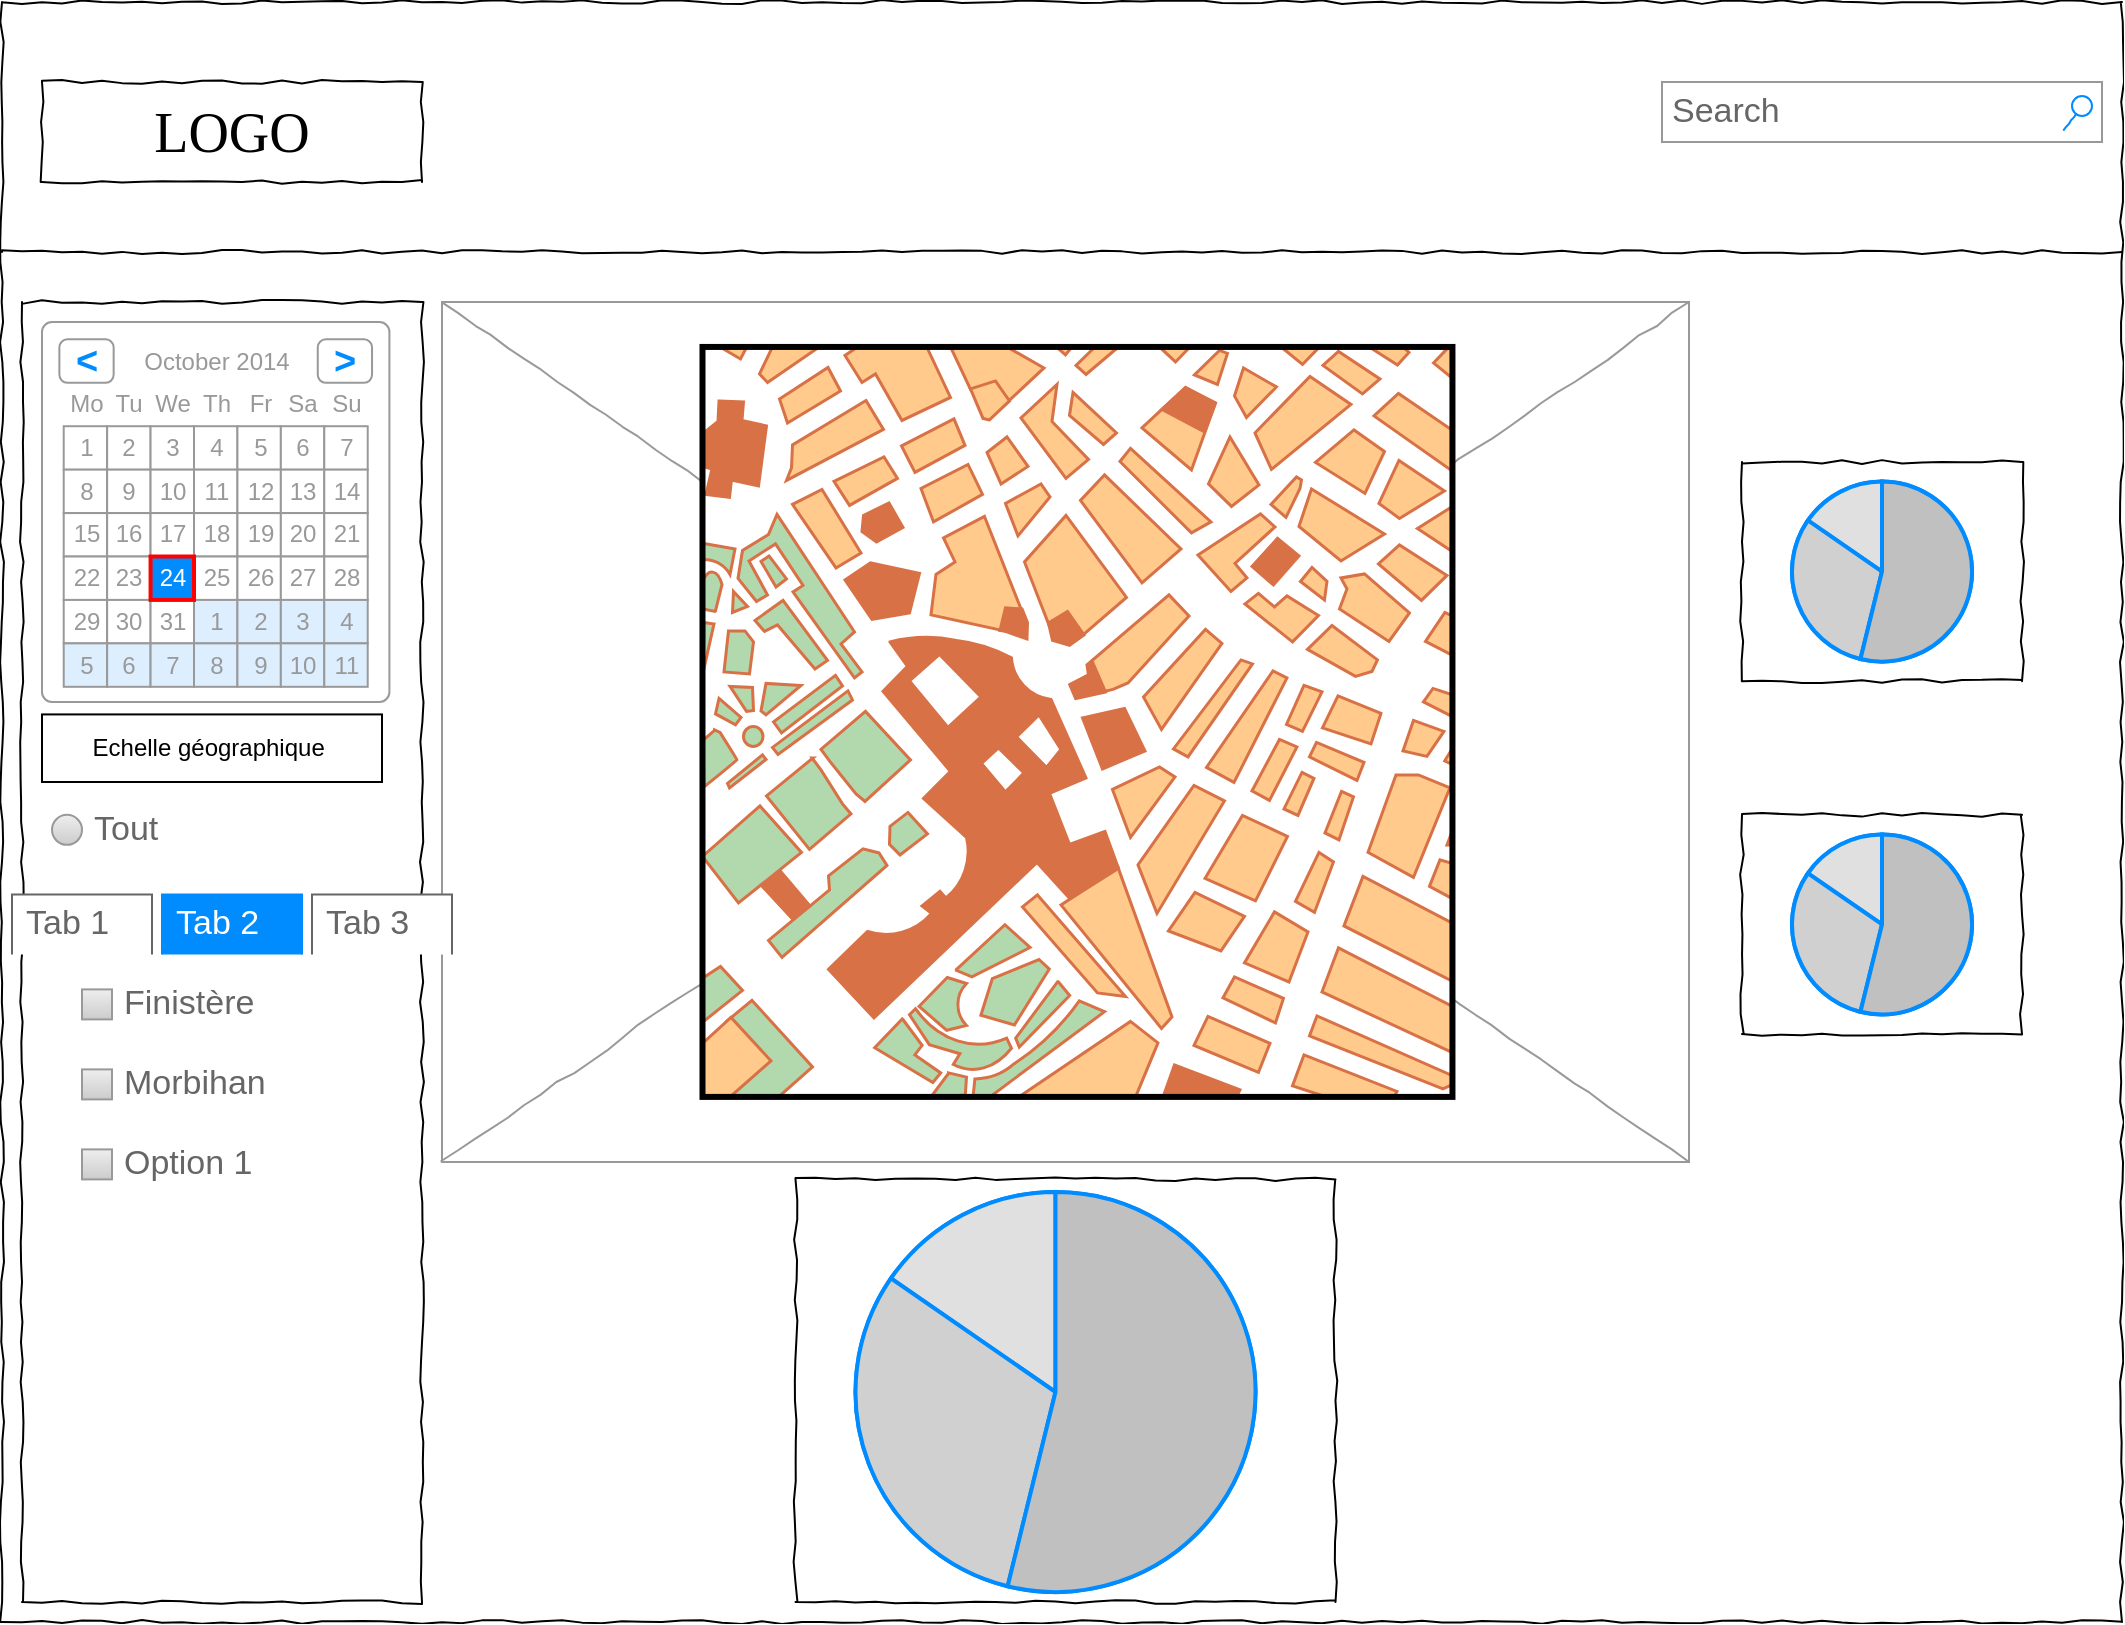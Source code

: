 <mxfile version="17.1.3" type="github">
  <diagram name="Page-1" id="03018318-947c-dd8e-b7a3-06fadd420f32">
    <mxGraphModel dx="1422" dy="754" grid="1" gridSize="10" guides="1" tooltips="1" connect="1" arrows="1" fold="1" page="1" pageScale="1" pageWidth="1100" pageHeight="850" background="none" math="0" shadow="0">
      <root>
        <mxCell id="0" />
        <mxCell id="1" parent="0" />
        <mxCell id="677b7b8949515195-1" value="" style="whiteSpace=wrap;html=1;rounded=0;shadow=0;labelBackgroundColor=none;strokeColor=#000000;strokeWidth=1;fillColor=none;fontFamily=Verdana;fontSize=12;fontColor=#000000;align=center;comic=1;" parent="1" vertex="1">
          <mxGeometry x="20" y="20" width="1060" height="810" as="geometry" />
        </mxCell>
        <mxCell id="677b7b8949515195-2" value="LOGO" style="whiteSpace=wrap;html=1;rounded=0;shadow=0;labelBackgroundColor=none;strokeWidth=1;fontFamily=Verdana;fontSize=28;align=center;comic=1;" parent="1" vertex="1">
          <mxGeometry x="40" y="60" width="190" height="50" as="geometry" />
        </mxCell>
        <mxCell id="677b7b8949515195-3" value="Search" style="strokeWidth=1;shadow=0;dashed=0;align=center;html=1;shape=mxgraph.mockup.forms.searchBox;strokeColor=#999999;mainText=;strokeColor2=#008cff;fontColor=#666666;fontSize=17;align=left;spacingLeft=3;rounded=0;labelBackgroundColor=none;comic=1;" parent="1" vertex="1">
          <mxGeometry x="850" y="60" width="220" height="30" as="geometry" />
        </mxCell>
        <mxCell id="677b7b8949515195-8" value="" style="whiteSpace=wrap;html=1;rounded=0;shadow=0;labelBackgroundColor=none;strokeWidth=1;fillColor=none;fontFamily=Verdana;fontSize=12;align=center;comic=1;" parent="1" vertex="1">
          <mxGeometry x="30" y="170" width="200" height="650" as="geometry" />
        </mxCell>
        <mxCell id="677b7b8949515195-9" value="" style="line;strokeWidth=1;html=1;rounded=0;shadow=0;labelBackgroundColor=none;fillColor=none;fontFamily=Verdana;fontSize=14;fontColor=#000000;align=center;comic=1;" parent="1" vertex="1">
          <mxGeometry x="20" y="140" width="1060" height="10" as="geometry" />
        </mxCell>
        <mxCell id="677b7b8949515195-16" value="" style="verticalLabelPosition=bottom;shadow=0;dashed=0;align=center;html=1;verticalAlign=top;strokeWidth=1;shape=mxgraph.mockup.graphics.simpleIcon;strokeColor=#999999;rounded=0;labelBackgroundColor=none;fontFamily=Verdana;fontSize=14;fontColor=#000000;comic=1;" parent="1" vertex="1">
          <mxGeometry x="240" y="170" width="623.5" height="430" as="geometry" />
        </mxCell>
        <mxCell id="677b7b8949515195-26" value="" style="whiteSpace=wrap;html=1;rounded=0;shadow=0;labelBackgroundColor=none;strokeWidth=1;fillColor=none;fontFamily=Verdana;fontSize=12;align=center;comic=1;" parent="1" vertex="1">
          <mxGeometry x="416.75" y="608.7" width="270" height="211.3" as="geometry" />
        </mxCell>
        <mxCell id="qPYGIEaCDXuY3vX0Uv8o-1" value="" style="whiteSpace=wrap;html=1;rounded=0;shadow=0;labelBackgroundColor=none;strokeWidth=1;fillColor=none;fontFamily=Verdana;fontSize=12;align=center;comic=1;" vertex="1" parent="1">
          <mxGeometry x="890" y="250.0" width="140" height="109.57" as="geometry" />
        </mxCell>
        <mxCell id="qPYGIEaCDXuY3vX0Uv8o-3" value="" style="whiteSpace=wrap;html=1;rounded=0;shadow=0;labelBackgroundColor=none;strokeWidth=1;fillColor=none;fontFamily=Verdana;fontSize=12;align=center;comic=1;" vertex="1" parent="1">
          <mxGeometry x="890" y="426.43" width="140" height="109.57" as="geometry" />
        </mxCell>
        <mxCell id="qPYGIEaCDXuY3vX0Uv8o-5" value="" style="strokeWidth=1;shadow=0;dashed=0;align=center;html=1;shape=mxgraph.mockup.forms.rrect;rSize=5;strokeColor=#999999;fillColor=#ffffff;" vertex="1" parent="1">
          <mxGeometry x="40" y="180" width="173.71" height="190" as="geometry" />
        </mxCell>
        <mxCell id="qPYGIEaCDXuY3vX0Uv8o-6" value="October 2014" style="strokeWidth=1;shadow=0;dashed=0;align=center;html=1;shape=mxgraph.mockup.forms.anchor;fontColor=#999999;" vertex="1" parent="qPYGIEaCDXuY3vX0Uv8o-5">
          <mxGeometry x="32.571" y="8.686" width="108.569" height="21.714" as="geometry" />
        </mxCell>
        <mxCell id="qPYGIEaCDXuY3vX0Uv8o-7" value="&lt;" style="strokeWidth=1;shadow=0;dashed=0;align=center;html=1;shape=mxgraph.mockup.forms.rrect;rSize=4;strokeColor=#999999;fontColor=#008cff;fontSize=19;fontStyle=1;" vertex="1" parent="qPYGIEaCDXuY3vX0Uv8o-5">
          <mxGeometry x="8.686" y="8.686" width="27.142" height="21.714" as="geometry" />
        </mxCell>
        <mxCell id="qPYGIEaCDXuY3vX0Uv8o-8" value="&gt;" style="strokeWidth=1;shadow=0;dashed=0;align=center;html=1;shape=mxgraph.mockup.forms.rrect;rSize=4;strokeColor=#999999;fontColor=#008cff;fontSize=19;fontStyle=1;" vertex="1" parent="qPYGIEaCDXuY3vX0Uv8o-5">
          <mxGeometry x="137.882" y="8.686" width="27.142" height="21.714" as="geometry" />
        </mxCell>
        <mxCell id="qPYGIEaCDXuY3vX0Uv8o-9" value="Mo" style="strokeWidth=1;shadow=0;dashed=0;align=center;html=1;shape=mxgraph.mockup.forms.anchor;fontColor=#999999;" vertex="1" parent="qPYGIEaCDXuY3vX0Uv8o-5">
          <mxGeometry x="10.857" y="30.4" width="21.714" height="21.714" as="geometry" />
        </mxCell>
        <mxCell id="qPYGIEaCDXuY3vX0Uv8o-10" value="Tu" style="strokeWidth=1;shadow=0;dashed=0;align=center;html=1;shape=mxgraph.mockup.forms.anchor;fontColor=#999999;" vertex="1" parent="qPYGIEaCDXuY3vX0Uv8o-5">
          <mxGeometry x="32.571" y="30.4" width="21.714" height="21.714" as="geometry" />
        </mxCell>
        <mxCell id="qPYGIEaCDXuY3vX0Uv8o-11" value="We" style="strokeWidth=1;shadow=0;dashed=0;align=center;html=1;shape=mxgraph.mockup.forms.anchor;fontColor=#999999;" vertex="1" parent="qPYGIEaCDXuY3vX0Uv8o-5">
          <mxGeometry x="54.284" y="30.4" width="21.714" height="21.714" as="geometry" />
        </mxCell>
        <mxCell id="qPYGIEaCDXuY3vX0Uv8o-12" value="Th" style="strokeWidth=1;shadow=0;dashed=0;align=center;html=1;shape=mxgraph.mockup.forms.anchor;fontColor=#999999;" vertex="1" parent="qPYGIEaCDXuY3vX0Uv8o-5">
          <mxGeometry x="75.998" y="30.4" width="21.714" height="21.714" as="geometry" />
        </mxCell>
        <mxCell id="qPYGIEaCDXuY3vX0Uv8o-13" value="Fr" style="strokeWidth=1;shadow=0;dashed=0;align=center;html=1;shape=mxgraph.mockup.forms.anchor;fontColor=#999999;" vertex="1" parent="qPYGIEaCDXuY3vX0Uv8o-5">
          <mxGeometry x="97.712" y="30.4" width="21.714" height="21.714" as="geometry" />
        </mxCell>
        <mxCell id="qPYGIEaCDXuY3vX0Uv8o-14" value="Sa" style="strokeWidth=1;shadow=0;dashed=0;align=center;html=1;shape=mxgraph.mockup.forms.anchor;fontColor=#999999;" vertex="1" parent="qPYGIEaCDXuY3vX0Uv8o-5">
          <mxGeometry x="119.426" y="30.4" width="21.714" height="21.714" as="geometry" />
        </mxCell>
        <mxCell id="qPYGIEaCDXuY3vX0Uv8o-15" value="Su" style="strokeWidth=1;shadow=0;dashed=0;align=center;html=1;shape=mxgraph.mockup.forms.anchor;fontColor=#999999;" vertex="1" parent="qPYGIEaCDXuY3vX0Uv8o-5">
          <mxGeometry x="141.139" y="30.4" width="21.714" height="21.714" as="geometry" />
        </mxCell>
        <mxCell id="qPYGIEaCDXuY3vX0Uv8o-16" value="1" style="strokeWidth=1;shadow=0;dashed=0;align=center;html=1;shape=mxgraph.mockup.forms.rrect;rSize=0;strokeColor=#999999;fontColor=#999999;" vertex="1" parent="qPYGIEaCDXuY3vX0Uv8o-5">
          <mxGeometry x="10.857" y="52.114" width="21.714" height="21.714" as="geometry" />
        </mxCell>
        <mxCell id="qPYGIEaCDXuY3vX0Uv8o-17" value="2" style="strokeWidth=1;shadow=0;dashed=0;align=center;html=1;shape=mxgraph.mockup.forms.rrect;rSize=0;strokeColor=#999999;fontColor=#999999;" vertex="1" parent="qPYGIEaCDXuY3vX0Uv8o-5">
          <mxGeometry x="32.571" y="52.114" width="21.714" height="21.714" as="geometry" />
        </mxCell>
        <mxCell id="qPYGIEaCDXuY3vX0Uv8o-18" value="3" style="strokeWidth=1;shadow=0;dashed=0;align=center;html=1;shape=mxgraph.mockup.forms.rrect;rSize=0;strokeColor=#999999;fontColor=#999999;" vertex="1" parent="qPYGIEaCDXuY3vX0Uv8o-5">
          <mxGeometry x="54.284" y="52.114" width="21.714" height="21.714" as="geometry" />
        </mxCell>
        <mxCell id="qPYGIEaCDXuY3vX0Uv8o-19" value="4" style="strokeWidth=1;shadow=0;dashed=0;align=center;html=1;shape=mxgraph.mockup.forms.rrect;rSize=0;strokeColor=#999999;fontColor=#999999;" vertex="1" parent="qPYGIEaCDXuY3vX0Uv8o-5">
          <mxGeometry x="75.998" y="52.114" width="21.714" height="21.714" as="geometry" />
        </mxCell>
        <mxCell id="qPYGIEaCDXuY3vX0Uv8o-20" value="5" style="strokeWidth=1;shadow=0;dashed=0;align=center;html=1;shape=mxgraph.mockup.forms.rrect;rSize=0;strokeColor=#999999;fontColor=#999999;" vertex="1" parent="qPYGIEaCDXuY3vX0Uv8o-5">
          <mxGeometry x="97.712" y="52.114" width="21.714" height="21.714" as="geometry" />
        </mxCell>
        <mxCell id="qPYGIEaCDXuY3vX0Uv8o-21" value="6" style="strokeWidth=1;shadow=0;dashed=0;align=center;html=1;shape=mxgraph.mockup.forms.rrect;rSize=0;strokeColor=#999999;fontColor=#999999;" vertex="1" parent="qPYGIEaCDXuY3vX0Uv8o-5">
          <mxGeometry x="119.426" y="52.114" width="21.714" height="21.714" as="geometry" />
        </mxCell>
        <mxCell id="qPYGIEaCDXuY3vX0Uv8o-22" value="7" style="strokeWidth=1;shadow=0;dashed=0;align=center;html=1;shape=mxgraph.mockup.forms.rrect;rSize=0;strokeColor=#999999;fontColor=#999999;" vertex="1" parent="qPYGIEaCDXuY3vX0Uv8o-5">
          <mxGeometry x="141.139" y="52.114" width="21.714" height="21.714" as="geometry" />
        </mxCell>
        <mxCell id="qPYGIEaCDXuY3vX0Uv8o-23" value="8" style="strokeWidth=1;shadow=0;dashed=0;align=center;html=1;shape=mxgraph.mockup.forms.rrect;rSize=0;strokeColor=#999999;fontColor=#999999;" vertex="1" parent="qPYGIEaCDXuY3vX0Uv8o-5">
          <mxGeometry x="10.857" y="73.829" width="21.714" height="21.714" as="geometry" />
        </mxCell>
        <mxCell id="qPYGIEaCDXuY3vX0Uv8o-24" value="9" style="strokeWidth=1;shadow=0;dashed=0;align=center;html=1;shape=mxgraph.mockup.forms.rrect;rSize=0;strokeColor=#999999;fontColor=#999999;" vertex="1" parent="qPYGIEaCDXuY3vX0Uv8o-5">
          <mxGeometry x="32.571" y="73.829" width="21.714" height="21.714" as="geometry" />
        </mxCell>
        <mxCell id="qPYGIEaCDXuY3vX0Uv8o-25" value="10" style="strokeWidth=1;shadow=0;dashed=0;align=center;html=1;shape=mxgraph.mockup.forms.rrect;rSize=0;strokeColor=#999999;fontColor=#999999;" vertex="1" parent="qPYGIEaCDXuY3vX0Uv8o-5">
          <mxGeometry x="54.284" y="73.829" width="21.714" height="21.714" as="geometry" />
        </mxCell>
        <mxCell id="qPYGIEaCDXuY3vX0Uv8o-26" value="11" style="strokeWidth=1;shadow=0;dashed=0;align=center;html=1;shape=mxgraph.mockup.forms.rrect;rSize=0;strokeColor=#999999;fontColor=#999999;" vertex="1" parent="qPYGIEaCDXuY3vX0Uv8o-5">
          <mxGeometry x="75.998" y="73.829" width="21.714" height="21.714" as="geometry" />
        </mxCell>
        <mxCell id="qPYGIEaCDXuY3vX0Uv8o-27" value="12" style="strokeWidth=1;shadow=0;dashed=0;align=center;html=1;shape=mxgraph.mockup.forms.rrect;rSize=0;strokeColor=#999999;fontColor=#999999;" vertex="1" parent="qPYGIEaCDXuY3vX0Uv8o-5">
          <mxGeometry x="97.712" y="73.829" width="21.714" height="21.714" as="geometry" />
        </mxCell>
        <mxCell id="qPYGIEaCDXuY3vX0Uv8o-28" value="13" style="strokeWidth=1;shadow=0;dashed=0;align=center;html=1;shape=mxgraph.mockup.forms.rrect;rSize=0;strokeColor=#999999;fontColor=#999999;" vertex="1" parent="qPYGIEaCDXuY3vX0Uv8o-5">
          <mxGeometry x="119.426" y="73.829" width="21.714" height="21.714" as="geometry" />
        </mxCell>
        <mxCell id="qPYGIEaCDXuY3vX0Uv8o-29" value="14" style="strokeWidth=1;shadow=0;dashed=0;align=center;html=1;shape=mxgraph.mockup.forms.rrect;rSize=0;strokeColor=#999999;fontColor=#999999;" vertex="1" parent="qPYGIEaCDXuY3vX0Uv8o-5">
          <mxGeometry x="141.139" y="73.829" width="21.714" height="21.714" as="geometry" />
        </mxCell>
        <mxCell id="qPYGIEaCDXuY3vX0Uv8o-30" value="15" style="strokeWidth=1;shadow=0;dashed=0;align=center;html=1;shape=mxgraph.mockup.forms.rrect;rSize=0;strokeColor=#999999;fontColor=#999999;" vertex="1" parent="qPYGIEaCDXuY3vX0Uv8o-5">
          <mxGeometry x="10.857" y="95.543" width="21.714" height="21.714" as="geometry" />
        </mxCell>
        <mxCell id="qPYGIEaCDXuY3vX0Uv8o-31" value="16" style="strokeWidth=1;shadow=0;dashed=0;align=center;html=1;shape=mxgraph.mockup.forms.rrect;rSize=0;strokeColor=#999999;fontColor=#999999;" vertex="1" parent="qPYGIEaCDXuY3vX0Uv8o-5">
          <mxGeometry x="32.571" y="95.543" width="21.714" height="21.714" as="geometry" />
        </mxCell>
        <mxCell id="qPYGIEaCDXuY3vX0Uv8o-32" value="17" style="strokeWidth=1;shadow=0;dashed=0;align=center;html=1;shape=mxgraph.mockup.forms.rrect;rSize=0;strokeColor=#999999;fontColor=#999999;" vertex="1" parent="qPYGIEaCDXuY3vX0Uv8o-5">
          <mxGeometry x="54.284" y="95.543" width="21.714" height="21.714" as="geometry" />
        </mxCell>
        <mxCell id="qPYGIEaCDXuY3vX0Uv8o-33" value="18" style="strokeWidth=1;shadow=0;dashed=0;align=center;html=1;shape=mxgraph.mockup.forms.rrect;rSize=0;strokeColor=#999999;fontColor=#999999;" vertex="1" parent="qPYGIEaCDXuY3vX0Uv8o-5">
          <mxGeometry x="75.998" y="95.543" width="21.714" height="21.714" as="geometry" />
        </mxCell>
        <mxCell id="qPYGIEaCDXuY3vX0Uv8o-34" value="19" style="strokeWidth=1;shadow=0;dashed=0;align=center;html=1;shape=mxgraph.mockup.forms.rrect;rSize=0;strokeColor=#999999;fontColor=#999999;" vertex="1" parent="qPYGIEaCDXuY3vX0Uv8o-5">
          <mxGeometry x="97.712" y="95.543" width="21.714" height="21.714" as="geometry" />
        </mxCell>
        <mxCell id="qPYGIEaCDXuY3vX0Uv8o-35" value="20" style="strokeWidth=1;shadow=0;dashed=0;align=center;html=1;shape=mxgraph.mockup.forms.rrect;rSize=0;strokeColor=#999999;fontColor=#999999;" vertex="1" parent="qPYGIEaCDXuY3vX0Uv8o-5">
          <mxGeometry x="119.426" y="95.543" width="21.714" height="21.714" as="geometry" />
        </mxCell>
        <mxCell id="qPYGIEaCDXuY3vX0Uv8o-36" value="21" style="strokeWidth=1;shadow=0;dashed=0;align=center;html=1;shape=mxgraph.mockup.forms.rrect;rSize=0;strokeColor=#999999;fontColor=#999999;" vertex="1" parent="qPYGIEaCDXuY3vX0Uv8o-5">
          <mxGeometry x="141.139" y="95.543" width="21.714" height="21.714" as="geometry" />
        </mxCell>
        <mxCell id="qPYGIEaCDXuY3vX0Uv8o-37" value="22" style="strokeWidth=1;shadow=0;dashed=0;align=center;html=1;shape=mxgraph.mockup.forms.rrect;rSize=0;strokeColor=#999999;fontColor=#999999;" vertex="1" parent="qPYGIEaCDXuY3vX0Uv8o-5">
          <mxGeometry x="10.857" y="117.257" width="21.714" height="21.714" as="geometry" />
        </mxCell>
        <mxCell id="qPYGIEaCDXuY3vX0Uv8o-38" value="23" style="strokeWidth=1;shadow=0;dashed=0;align=center;html=1;shape=mxgraph.mockup.forms.rrect;rSize=0;strokeColor=#999999;fontColor=#999999;" vertex="1" parent="qPYGIEaCDXuY3vX0Uv8o-5">
          <mxGeometry x="32.571" y="117.257" width="21.714" height="21.714" as="geometry" />
        </mxCell>
        <mxCell id="qPYGIEaCDXuY3vX0Uv8o-39" value="25" style="strokeWidth=1;shadow=0;dashed=0;align=center;html=1;shape=mxgraph.mockup.forms.rrect;rSize=0;strokeColor=#999999;fontColor=#999999;" vertex="1" parent="qPYGIEaCDXuY3vX0Uv8o-5">
          <mxGeometry x="75.998" y="117.257" width="21.714" height="21.714" as="geometry" />
        </mxCell>
        <mxCell id="qPYGIEaCDXuY3vX0Uv8o-40" value="26" style="strokeWidth=1;shadow=0;dashed=0;align=center;html=1;shape=mxgraph.mockup.forms.rrect;rSize=0;strokeColor=#999999;fontColor=#999999;" vertex="1" parent="qPYGIEaCDXuY3vX0Uv8o-5">
          <mxGeometry x="97.712" y="117.257" width="21.714" height="21.714" as="geometry" />
        </mxCell>
        <mxCell id="qPYGIEaCDXuY3vX0Uv8o-41" value="27" style="strokeWidth=1;shadow=0;dashed=0;align=center;html=1;shape=mxgraph.mockup.forms.rrect;rSize=0;strokeColor=#999999;fontColor=#999999;" vertex="1" parent="qPYGIEaCDXuY3vX0Uv8o-5">
          <mxGeometry x="119.426" y="117.257" width="21.714" height="21.714" as="geometry" />
        </mxCell>
        <mxCell id="qPYGIEaCDXuY3vX0Uv8o-42" value="28" style="strokeWidth=1;shadow=0;dashed=0;align=center;html=1;shape=mxgraph.mockup.forms.rrect;rSize=0;strokeColor=#999999;fontColor=#999999;" vertex="1" parent="qPYGIEaCDXuY3vX0Uv8o-5">
          <mxGeometry x="141.139" y="117.257" width="21.714" height="21.714" as="geometry" />
        </mxCell>
        <mxCell id="qPYGIEaCDXuY3vX0Uv8o-43" value="29" style="strokeWidth=1;shadow=0;dashed=0;align=center;html=1;shape=mxgraph.mockup.forms.rrect;rSize=0;strokeColor=#999999;fontColor=#999999;" vertex="1" parent="qPYGIEaCDXuY3vX0Uv8o-5">
          <mxGeometry x="10.857" y="138.971" width="21.714" height="21.714" as="geometry" />
        </mxCell>
        <mxCell id="qPYGIEaCDXuY3vX0Uv8o-44" value="30" style="strokeWidth=1;shadow=0;dashed=0;align=center;html=1;shape=mxgraph.mockup.forms.rrect;rSize=0;strokeColor=#999999;fontColor=#999999;" vertex="1" parent="qPYGIEaCDXuY3vX0Uv8o-5">
          <mxGeometry x="32.571" y="138.971" width="21.714" height="21.714" as="geometry" />
        </mxCell>
        <mxCell id="qPYGIEaCDXuY3vX0Uv8o-45" value="31" style="strokeWidth=1;shadow=0;dashed=0;align=center;html=1;shape=mxgraph.mockup.forms.rrect;rSize=0;strokeColor=#999999;fontColor=#999999;" vertex="1" parent="qPYGIEaCDXuY3vX0Uv8o-5">
          <mxGeometry x="54.284" y="138.971" width="21.714" height="21.714" as="geometry" />
        </mxCell>
        <mxCell id="qPYGIEaCDXuY3vX0Uv8o-46" value="1" style="strokeWidth=1;shadow=0;dashed=0;align=center;html=1;shape=mxgraph.mockup.forms.rrect;rSize=0;strokeColor=#999999;fontColor=#999999;fillColor=#ddeeff;" vertex="1" parent="qPYGIEaCDXuY3vX0Uv8o-5">
          <mxGeometry x="75.998" y="138.971" width="21.714" height="21.714" as="geometry" />
        </mxCell>
        <mxCell id="qPYGIEaCDXuY3vX0Uv8o-47" value="2" style="strokeWidth=1;shadow=0;dashed=0;align=center;html=1;shape=mxgraph.mockup.forms.rrect;rSize=0;strokeColor=#999999;fontColor=#999999;fillColor=#ddeeff;" vertex="1" parent="qPYGIEaCDXuY3vX0Uv8o-5">
          <mxGeometry x="97.712" y="138.971" width="21.714" height="21.714" as="geometry" />
        </mxCell>
        <mxCell id="qPYGIEaCDXuY3vX0Uv8o-48" value="3" style="strokeWidth=1;shadow=0;dashed=0;align=center;html=1;shape=mxgraph.mockup.forms.rrect;rSize=0;strokeColor=#999999;fontColor=#999999;fillColor=#ddeeff;" vertex="1" parent="qPYGIEaCDXuY3vX0Uv8o-5">
          <mxGeometry x="119.426" y="138.971" width="21.714" height="21.714" as="geometry" />
        </mxCell>
        <mxCell id="qPYGIEaCDXuY3vX0Uv8o-49" value="4" style="strokeWidth=1;shadow=0;dashed=0;align=center;html=1;shape=mxgraph.mockup.forms.rrect;rSize=0;strokeColor=#999999;fontColor=#999999;fillColor=#ddeeff;" vertex="1" parent="qPYGIEaCDXuY3vX0Uv8o-5">
          <mxGeometry x="141.139" y="138.971" width="21.714" height="21.714" as="geometry" />
        </mxCell>
        <mxCell id="qPYGIEaCDXuY3vX0Uv8o-50" value="5" style="strokeWidth=1;shadow=0;dashed=0;align=center;html=1;shape=mxgraph.mockup.forms.rrect;rSize=0;strokeColor=#999999;fontColor=#999999;fillColor=#ddeeff;" vertex="1" parent="qPYGIEaCDXuY3vX0Uv8o-5">
          <mxGeometry x="10.857" y="160.686" width="21.714" height="21.714" as="geometry" />
        </mxCell>
        <mxCell id="qPYGIEaCDXuY3vX0Uv8o-51" value="6" style="strokeWidth=1;shadow=0;dashed=0;align=center;html=1;shape=mxgraph.mockup.forms.rrect;rSize=0;strokeColor=#999999;fontColor=#999999;fillColor=#ddeeff;" vertex="1" parent="qPYGIEaCDXuY3vX0Uv8o-5">
          <mxGeometry x="32.571" y="160.686" width="21.714" height="21.714" as="geometry" />
        </mxCell>
        <mxCell id="qPYGIEaCDXuY3vX0Uv8o-52" value="7" style="strokeWidth=1;shadow=0;dashed=0;align=center;html=1;shape=mxgraph.mockup.forms.rrect;rSize=0;strokeColor=#999999;fontColor=#999999;fillColor=#ddeeff;" vertex="1" parent="qPYGIEaCDXuY3vX0Uv8o-5">
          <mxGeometry x="54.284" y="160.686" width="21.714" height="21.714" as="geometry" />
        </mxCell>
        <mxCell id="qPYGIEaCDXuY3vX0Uv8o-53" value="8" style="strokeWidth=1;shadow=0;dashed=0;align=center;html=1;shape=mxgraph.mockup.forms.rrect;rSize=0;strokeColor=#999999;fontColor=#999999;fillColor=#ddeeff;" vertex="1" parent="qPYGIEaCDXuY3vX0Uv8o-5">
          <mxGeometry x="75.998" y="160.686" width="21.714" height="21.714" as="geometry" />
        </mxCell>
        <mxCell id="qPYGIEaCDXuY3vX0Uv8o-54" value="9" style="strokeWidth=1;shadow=0;dashed=0;align=center;html=1;shape=mxgraph.mockup.forms.rrect;rSize=0;strokeColor=#999999;fontColor=#999999;fillColor=#ddeeff;" vertex="1" parent="qPYGIEaCDXuY3vX0Uv8o-5">
          <mxGeometry x="97.712" y="160.686" width="21.714" height="21.714" as="geometry" />
        </mxCell>
        <mxCell id="qPYGIEaCDXuY3vX0Uv8o-55" value="10" style="strokeWidth=1;shadow=0;dashed=0;align=center;html=1;shape=mxgraph.mockup.forms.rrect;rSize=0;strokeColor=#999999;fontColor=#999999;fillColor=#ddeeff;" vertex="1" parent="qPYGIEaCDXuY3vX0Uv8o-5">
          <mxGeometry x="119.426" y="160.686" width="21.714" height="21.714" as="geometry" />
        </mxCell>
        <mxCell id="qPYGIEaCDXuY3vX0Uv8o-56" value="11" style="strokeWidth=1;shadow=0;dashed=0;align=center;html=1;shape=mxgraph.mockup.forms.rrect;rSize=0;strokeColor=#999999;fontColor=#999999;fillColor=#ddeeff;" vertex="1" parent="qPYGIEaCDXuY3vX0Uv8o-5">
          <mxGeometry x="141.139" y="160.686" width="21.714" height="21.714" as="geometry" />
        </mxCell>
        <mxCell id="qPYGIEaCDXuY3vX0Uv8o-57" value="24" style="strokeWidth=1;shadow=0;dashed=0;align=center;html=1;shape=mxgraph.mockup.forms.rrect;rSize=0;strokeColor=#ff0000;fontColor=#ffffff;strokeWidth=2;fillColor=#008cff;" vertex="1" parent="qPYGIEaCDXuY3vX0Uv8o-5">
          <mxGeometry x="54.284" y="117.257" width="21.714" height="21.714" as="geometry" />
        </mxCell>
        <mxCell id="qPYGIEaCDXuY3vX0Uv8o-58" value="" style="verticalLabelPosition=bottom;shadow=0;dashed=0;align=center;html=1;verticalAlign=top;strokeWidth=1;shape=mxgraph.mockup.graphics.pieChart;strokeColor=#008cff;parts=10,20,35;partColors=#e0e0e0,#d0d0d0,#c0c0c0,#b0b0b0,#a0a0a0;strokeWidth=2;" vertex="1" parent="1">
          <mxGeometry x="446.75" y="615" width="200" height="200" as="geometry" />
        </mxCell>
        <mxCell id="qPYGIEaCDXuY3vX0Uv8o-59" value="" style="verticalLabelPosition=bottom;shadow=0;dashed=0;align=center;html=1;verticalAlign=top;strokeWidth=1;shape=mxgraph.mockup.graphics.pieChart;strokeColor=#008cff;parts=10,20,35;partColors=#e0e0e0,#d0d0d0,#c0c0c0,#b0b0b0,#a0a0a0;strokeWidth=2;" vertex="1" parent="1">
          <mxGeometry x="915" y="436.21" width="90" height="90" as="geometry" />
        </mxCell>
        <mxCell id="qPYGIEaCDXuY3vX0Uv8o-60" value="" style="verticalLabelPosition=bottom;shadow=0;dashed=0;align=center;html=1;verticalAlign=top;strokeWidth=1;shape=mxgraph.mockup.graphics.pieChart;strokeColor=#008cff;parts=10,20,35;partColors=#e0e0e0,#d0d0d0,#c0c0c0,#b0b0b0,#a0a0a0;strokeWidth=2;" vertex="1" parent="1">
          <mxGeometry x="915" y="259.79" width="90" height="90" as="geometry" />
        </mxCell>
        <mxCell id="qPYGIEaCDXuY3vX0Uv8o-61" value="Finistère" style="strokeWidth=1;shadow=0;dashed=0;align=center;html=1;shape=mxgraph.mockup.forms.rrect;rSize=0;fillColor=#eeeeee;strokeColor=#999999;gradientColor=#cccccc;align=left;spacingLeft=4;fontSize=17;fontColor=#666666;labelPosition=right;" vertex="1" parent="1">
          <mxGeometry x="60" y="513.7" width="15" height="15" as="geometry" />
        </mxCell>
        <mxCell id="qPYGIEaCDXuY3vX0Uv8o-62" value="Morbihan" style="strokeWidth=1;shadow=0;dashed=0;align=center;html=1;shape=mxgraph.mockup.forms.rrect;rSize=0;fillColor=#eeeeee;strokeColor=#999999;gradientColor=#cccccc;align=left;spacingLeft=4;fontSize=17;fontColor=#666666;labelPosition=right;" vertex="1" parent="1">
          <mxGeometry x="60" y="553.7" width="15" height="15" as="geometry" />
        </mxCell>
        <mxCell id="qPYGIEaCDXuY3vX0Uv8o-63" value="Option 1" style="strokeWidth=1;shadow=0;dashed=0;align=center;html=1;shape=mxgraph.mockup.forms.rrect;rSize=0;fillColor=#eeeeee;strokeColor=#999999;gradientColor=#cccccc;align=left;spacingLeft=4;fontSize=17;fontColor=#666666;labelPosition=right;" vertex="1" parent="1">
          <mxGeometry x="60" y="593.7" width="15" height="15" as="geometry" />
        </mxCell>
        <mxCell id="qPYGIEaCDXuY3vX0Uv8o-64" value="Tout" style="shape=ellipse;fillColor=#eeeeee;strokeColor=#999999;gradientColor=#cccccc;html=1;align=left;spacingLeft=4;fontSize=17;fontColor=#666666;labelPosition=right;shadow=0;" vertex="1" parent="1">
          <mxGeometry x="45" y="426.43" width="15" height="15" as="geometry" />
        </mxCell>
        <mxCell id="qPYGIEaCDXuY3vX0Uv8o-66" value="Echelle géographique&amp;nbsp;" style="rounded=0;whiteSpace=wrap;html=1;" vertex="1" parent="1">
          <mxGeometry x="40" y="376.21" width="170" height="33.79" as="geometry" />
        </mxCell>
        <mxCell id="qPYGIEaCDXuY3vX0Uv8o-73" value="" style="verticalLabelPosition=bottom;shadow=0;dashed=0;align=center;html=1;verticalAlign=top;strokeWidth=1;shape=mxgraph.mockup.misc.map;" vertex="1" parent="1">
          <mxGeometry x="370" y="192.22" width="376.48" height="376.48" as="geometry" />
        </mxCell>
        <mxCell id="qPYGIEaCDXuY3vX0Uv8o-74" value="Tab 1" style="strokeWidth=1;shadow=0;dashed=0;align=center;html=1;shape=mxgraph.mockup.forms.uRect;fontSize=17;fontColor=#666666;align=left;spacingLeft=5;strokeColor=#666666;" vertex="1" parent="1">
          <mxGeometry x="25" y="466.21" width="70" height="30" as="geometry" />
        </mxCell>
        <mxCell id="qPYGIEaCDXuY3vX0Uv8o-75" value="Tab 2" style="strokeWidth=1;shadow=0;dashed=0;align=center;html=1;shape=mxgraph.mockup.forms.uRect;fontSize=17;fontColor=#ffffff;align=left;spacingLeft=5;strokeColor=#008cff;fillColor=#008cff;" vertex="1" parent="1">
          <mxGeometry x="100" y="466.21" width="70" height="30" as="geometry" />
        </mxCell>
        <mxCell id="qPYGIEaCDXuY3vX0Uv8o-76" value="Tab 3" style="strokeWidth=1;shadow=0;dashed=0;align=center;html=1;shape=mxgraph.mockup.forms.uRect;fontSize=17;fontColor=#666666;align=left;spacingLeft=5;strokeColor=#666666;" vertex="1" parent="1">
          <mxGeometry x="175" y="466.21" width="70" height="30" as="geometry" />
        </mxCell>
      </root>
    </mxGraphModel>
  </diagram>
</mxfile>
